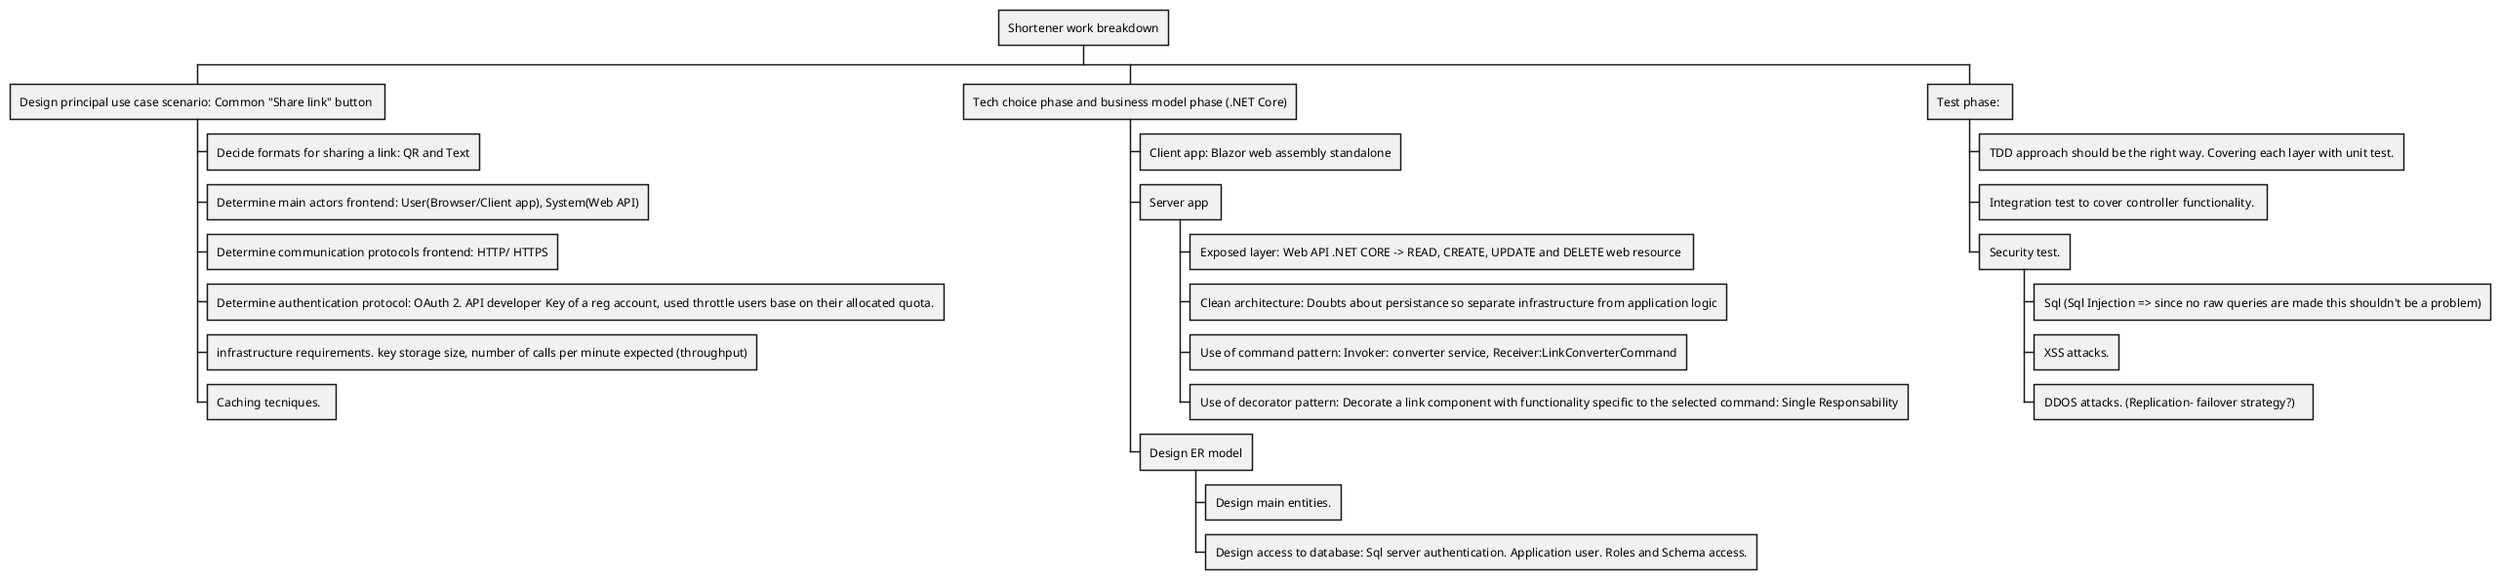 ﻿@startwbs
'https://plantuml.com/wbs-diagram

* Shortener work breakdown
** Design principal use case scenario: Common "Share link" button 
*** Decide formats for sharing a link: QR and Text
*** Determine main actors frontend: User(Browser/Client app), System(Web API)
*** Determine communication protocols frontend: HTTP/ HTTPS
*** Determine authentication protocol: OAuth 2. API developer Key of a reg account, used throttle users base on their allocated quota.
*** infrastructure requirements. key storage size, number of calls per minute expected (throughput)
*** Caching tecniques.  

** Tech choice phase and business model phase (.NET Core)
*** Client app: Blazor web assembly standalone
*** Server app 
**** Exposed layer: Web API .NET CORE -> READ, CREATE, UPDATE and DELETE web resource 
**** Clean architecture: Doubts about persistance so separate infrastructure from application logic
**** Use of command pattern: Invoker: converter service, Receiver:LinkConverterCommand
**** Use of decorator pattern: Decorate a link component with functionality specific to the selected command: Single Responsability
*** Design ER model
**** Design main entities.
**** Design access to database: Sql server authentication. Application user. Roles and Schema access.

** Test phase: 
*** TDD approach should be the right way. Covering each layer with unit test.
*** Integration test to cover controller functionality. 
*** Security test.
**** Sql (Sql Injection => since no raw queries are made this shouldn't be a problem)
**** XSS attacks.
**** DDOS attacks. (Replication- failover strategy?)   
@endwbs